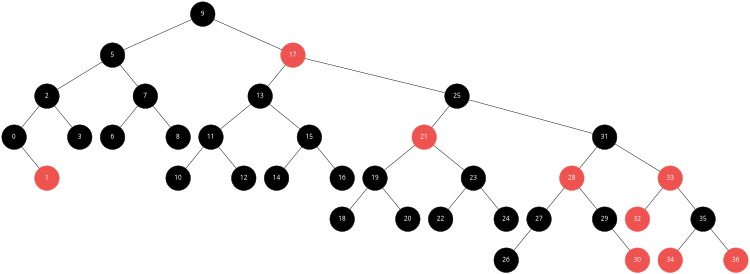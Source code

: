 digraph {
size="5,5"
	graph [fontname=InputMono]
	node [shape=circle]
	node [style=filled]
	node [color=black]
	node [fixedsize=true]
	node [height=0.75]
	node [width=0.75]
	node [fontcolor=white]
	node [fontname=InputMono]
	edge [arrowhead=none]
	edge [style=filled]
	edge [weight=10]
	edge [color=black]
	node [color=black]
	9
	edge [weight=10]
	edge [color=black]
	node [color=black]
	5
		9 -> 5
	edge [weight=100]
	edge [color=white]
	node [color=white]
	"[9"
		9 -> "[9"
	edge [weight=10]
	edge [color=black]
	node [color="#ef5350"]
	17
		9 -> 17
	edge [weight=10]
	edge [color=black]
	node [color=black]
	13
		17 -> 13
	edge [weight=100]
	edge [color=white]
	node [color=white]
	"[17"
		17 -> "[17"
	edge [weight=10]
	edge [color=black]
	node [color=black]
	25
		17 -> 25
	edge [weight=10]
	edge [color=black]
	node [color="#ef5350"]
	21
		25 -> 21
	edge [weight=100]
	edge [color=white]
	node [color=white]
	"[25"
		25 -> "[25"
	edge [weight=10]
	edge [color=black]
	node [color=black]
	31
		25 -> 31
	edge [weight=10]
	edge [color=black]
	node [color="#ef5350"]
	28
		31 -> 28
	edge [weight=100]
	edge [color=white]
	node [color=white]
	"[31"
		31 -> "[31"
	edge [weight=10]
	edge [color=black]
	node [color="#ef5350"]
	33
		31 -> 33
	edge [weight=10]
	edge [color=black]
	node [color="#ef5350"]
	32
		33 -> 32
	edge [weight=100]
	edge [color=white]
	node [color=white]
	"[33"
		33 -> "[33"
	edge [weight=10]
	edge [color=black]
	node [color=black]
	35
		33 -> 35
	edge [weight=10]
	edge [color=black]
	node [color="#ef5350"]
	34
		35 -> 34
	edge [weight=100]
	edge [color=white]
	node [color=white]
	"[35"
		35 -> "[35"
	edge [weight=10]
	edge [color=black]
	node [color="#ef5350"]
	36
		35 -> 36
	edge [weight=10]
	edge [color=black]
	node [color=black]
	27
		28 -> 27
	edge [weight=100]
	edge [color=white]
	node [color=white]
	"[28"
		28 -> "[28"
	edge [weight=10]
	edge [color=black]
	node [color=black]
	29
		28 -> 29
	edge [weight=100]
	edge [color=white]
	node [color=white]
	"|29"
		29 -> "|29"
	edge [weight=10]
	edge [color=black]
	node [color="#ef5350"]
	30
		29 -> 30
	edge [weight=10]
	edge [color=black]
	node [color=black]
	26
		27 -> 26
	edge [weight=100]
	edge [color=white]
	node [color=white]
	"]27"
		27 -> "]27"
	edge [weight=10]
	edge [color=black]
	node [color=black]
	19
		21 -> 19
	edge [weight=100]
	edge [color=white]
	node [color=white]
	"[21"
		21 -> "[21"
	edge [weight=10]
	edge [color=black]
	node [color=black]
	23
		21 -> 23
	edge [weight=10]
	edge [color=black]
	node [color=black]
	22
		23 -> 22
	edge [weight=100]
	edge [color=white]
	node [color=white]
	"[23"
		23 -> "[23"
	edge [weight=10]
	edge [color=black]
	node [color=black]
	24
		23 -> 24
	edge [weight=10]
	edge [color=black]
	node [color=black]
	18
		19 -> 18
	edge [weight=100]
	edge [color=white]
	node [color=white]
	"[19"
		19 -> "[19"
	edge [weight=10]
	edge [color=black]
	node [color=black]
	20
		19 -> 20
	edge [weight=10]
	edge [color=black]
	node [color=black]
	11
		13 -> 11
	edge [weight=100]
	edge [color=white]
	node [color=white]
	"[13"
		13 -> "[13"
	edge [weight=10]
	edge [color=black]
	node [color=black]
	15
		13 -> 15
	edge [weight=10]
	edge [color=black]
	node [color=black]
	14
		15 -> 14
	edge [weight=100]
	edge [color=white]
	node [color=white]
	"[15"
		15 -> "[15"
	edge [weight=10]
	edge [color=black]
	node [color=black]
	16
		15 -> 16
	edge [weight=10]
	edge [color=black]
	node [color=black]
	10
		11 -> 10
	edge [weight=100]
	edge [color=white]
	node [color=white]
	"[11"
		11 -> "[11"
	edge [weight=10]
	edge [color=black]
	node [color=black]
	12
		11 -> 12
	edge [weight=10]
	edge [color=black]
	node [color=black]
	2
		5 -> 2
	edge [weight=100]
	edge [color=white]
	node [color=white]
	"[5"
		5 -> "[5"
	edge [weight=10]
	edge [color=black]
	node [color=black]
	7
		5 -> 7
	edge [weight=10]
	edge [color=black]
	node [color=black]
	6
		7 -> 6
	edge [weight=100]
	edge [color=white]
	node [color=white]
	"[7"
		7 -> "[7"
	edge [weight=10]
	edge [color=black]
	node [color=black]
	8
		7 -> 8
	edge [weight=10]
	edge [color=black]
	node [color=black]
	0
		2 -> 0
	edge [weight=100]
	edge [color=white]
	node [color=white]
	"[2"
		2 -> "[2"
	edge [weight=10]
	edge [color=black]
	node [color=black]
	3
		2 -> 3
	edge [weight=100]
	edge [color=white]
	node [color=white]
	"|0"
		0 -> "|0"
	edge [weight=10]
	edge [color=black]
	node [color="#ef5350"]
	1
		0 -> 1
}